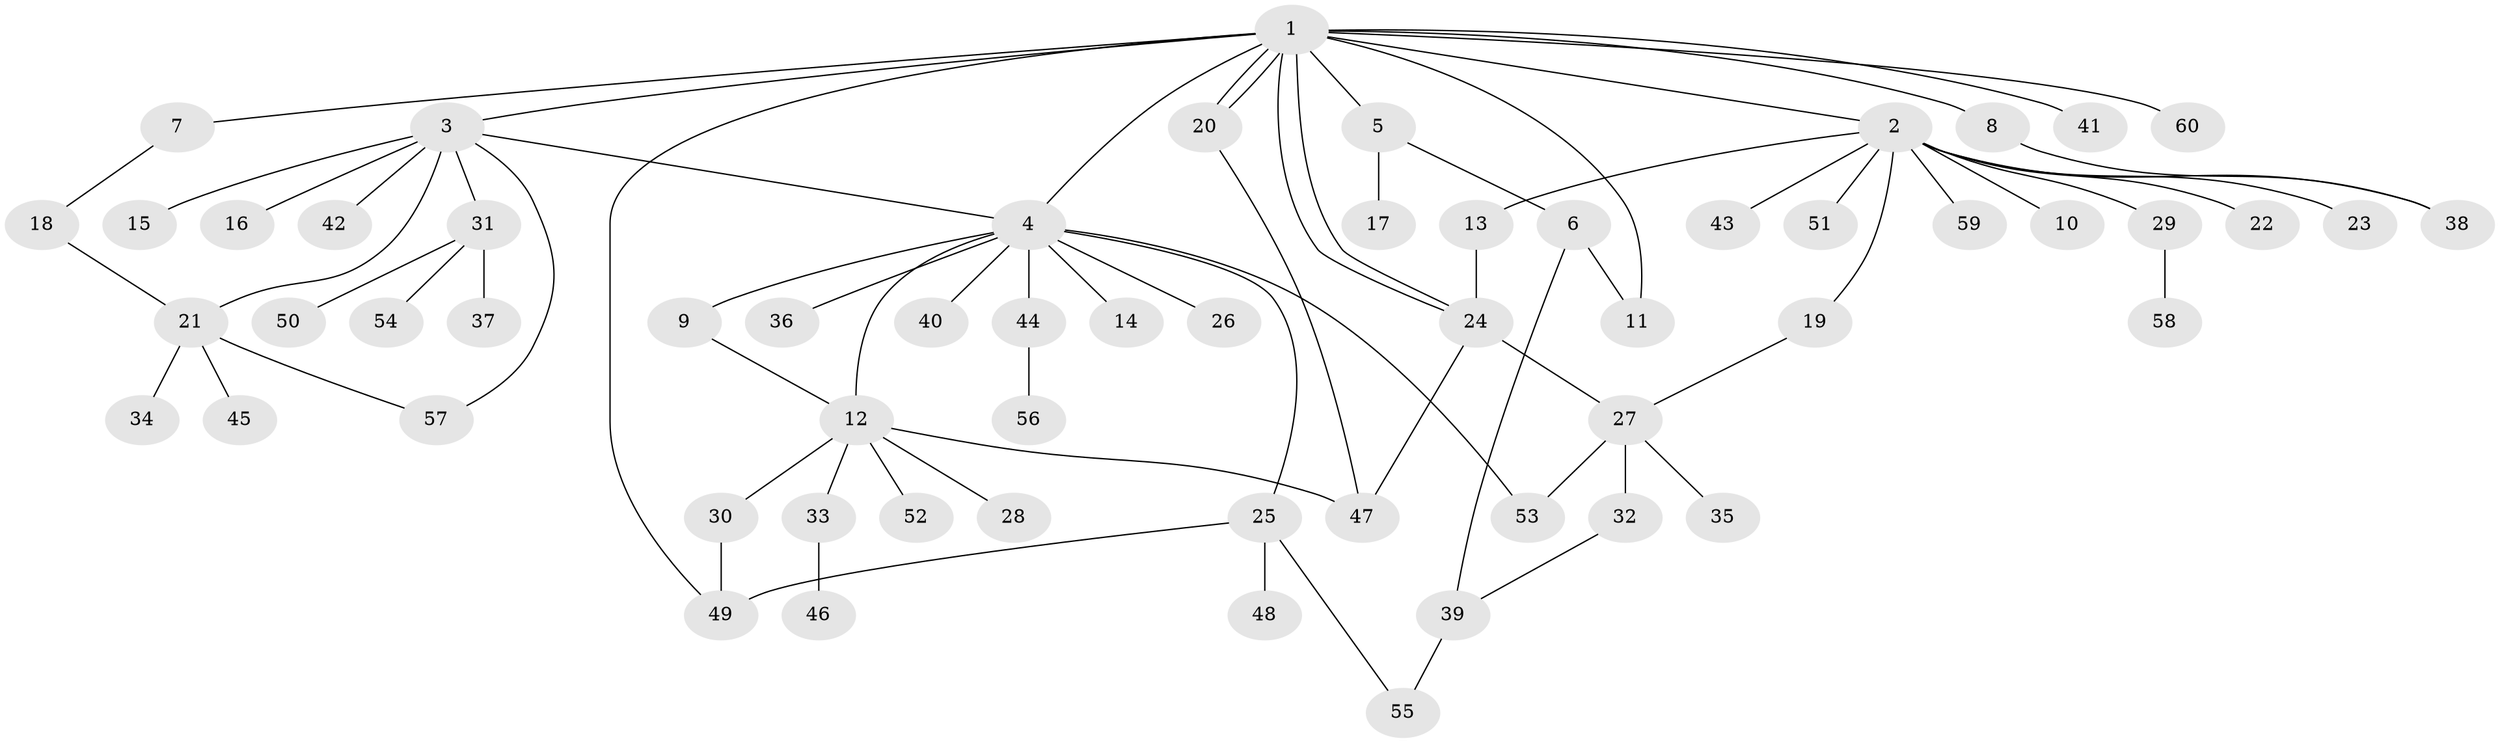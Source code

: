 // Generated by graph-tools (version 1.1) at 2025/26/03/09/25 03:26:00]
// undirected, 60 vertices, 76 edges
graph export_dot {
graph [start="1"]
  node [color=gray90,style=filled];
  1;
  2;
  3;
  4;
  5;
  6;
  7;
  8;
  9;
  10;
  11;
  12;
  13;
  14;
  15;
  16;
  17;
  18;
  19;
  20;
  21;
  22;
  23;
  24;
  25;
  26;
  27;
  28;
  29;
  30;
  31;
  32;
  33;
  34;
  35;
  36;
  37;
  38;
  39;
  40;
  41;
  42;
  43;
  44;
  45;
  46;
  47;
  48;
  49;
  50;
  51;
  52;
  53;
  54;
  55;
  56;
  57;
  58;
  59;
  60;
  1 -- 2;
  1 -- 3;
  1 -- 4;
  1 -- 5;
  1 -- 7;
  1 -- 8;
  1 -- 11;
  1 -- 20;
  1 -- 20;
  1 -- 24;
  1 -- 24;
  1 -- 41;
  1 -- 49;
  1 -- 60;
  2 -- 10;
  2 -- 13;
  2 -- 19;
  2 -- 22;
  2 -- 23;
  2 -- 29;
  2 -- 38;
  2 -- 43;
  2 -- 51;
  2 -- 59;
  3 -- 4;
  3 -- 15;
  3 -- 16;
  3 -- 21;
  3 -- 31;
  3 -- 42;
  3 -- 57;
  4 -- 9;
  4 -- 12;
  4 -- 14;
  4 -- 25;
  4 -- 26;
  4 -- 36;
  4 -- 40;
  4 -- 44;
  4 -- 53;
  5 -- 6;
  5 -- 17;
  6 -- 11;
  6 -- 39;
  7 -- 18;
  8 -- 38;
  9 -- 12;
  12 -- 28;
  12 -- 30;
  12 -- 33;
  12 -- 47;
  12 -- 52;
  13 -- 24;
  18 -- 21;
  19 -- 27;
  20 -- 47;
  21 -- 34;
  21 -- 45;
  21 -- 57;
  24 -- 27;
  24 -- 47;
  25 -- 48;
  25 -- 49;
  25 -- 55;
  27 -- 32;
  27 -- 35;
  27 -- 53;
  29 -- 58;
  30 -- 49;
  31 -- 37;
  31 -- 50;
  31 -- 54;
  32 -- 39;
  33 -- 46;
  39 -- 55;
  44 -- 56;
}
